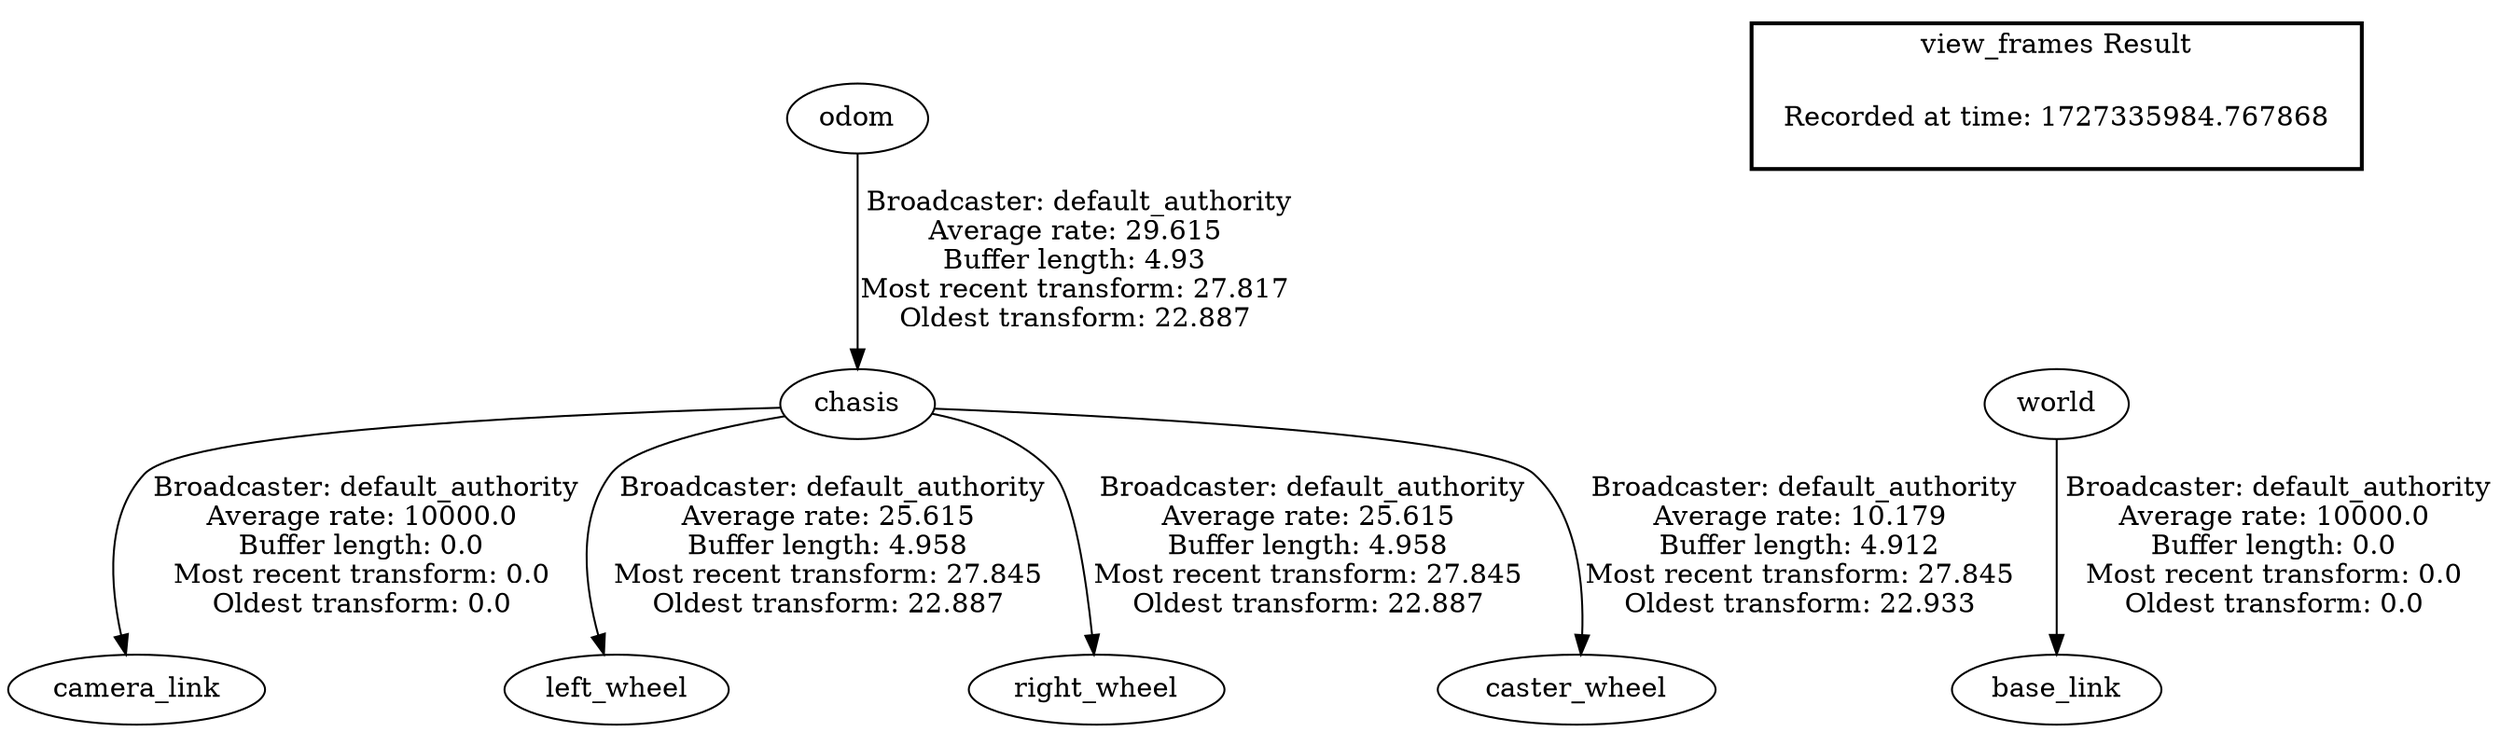 digraph G {
"odom" -> "chasis"[label=" Broadcaster: default_authority\nAverage rate: 29.615\nBuffer length: 4.93\nMost recent transform: 27.817\nOldest transform: 22.887\n"];
"world" -> "base_link"[label=" Broadcaster: default_authority\nAverage rate: 10000.0\nBuffer length: 0.0\nMost recent transform: 0.0\nOldest transform: 0.0\n"];
"chasis" -> "camera_link"[label=" Broadcaster: default_authority\nAverage rate: 10000.0\nBuffer length: 0.0\nMost recent transform: 0.0\nOldest transform: 0.0\n"];
"chasis" -> "left_wheel"[label=" Broadcaster: default_authority\nAverage rate: 25.615\nBuffer length: 4.958\nMost recent transform: 27.845\nOldest transform: 22.887\n"];
"chasis" -> "right_wheel"[label=" Broadcaster: default_authority\nAverage rate: 25.615\nBuffer length: 4.958\nMost recent transform: 27.845\nOldest transform: 22.887\n"];
"chasis" -> "caster_wheel"[label=" Broadcaster: default_authority\nAverage rate: 10.179\nBuffer length: 4.912\nMost recent transform: 27.845\nOldest transform: 22.933\n"];
edge [style=invis];
 subgraph cluster_legend { style=bold; color=black; label ="view_frames Result";
"Recorded at time: 1727335984.767868"[ shape=plaintext ] ;
}->"world";
}